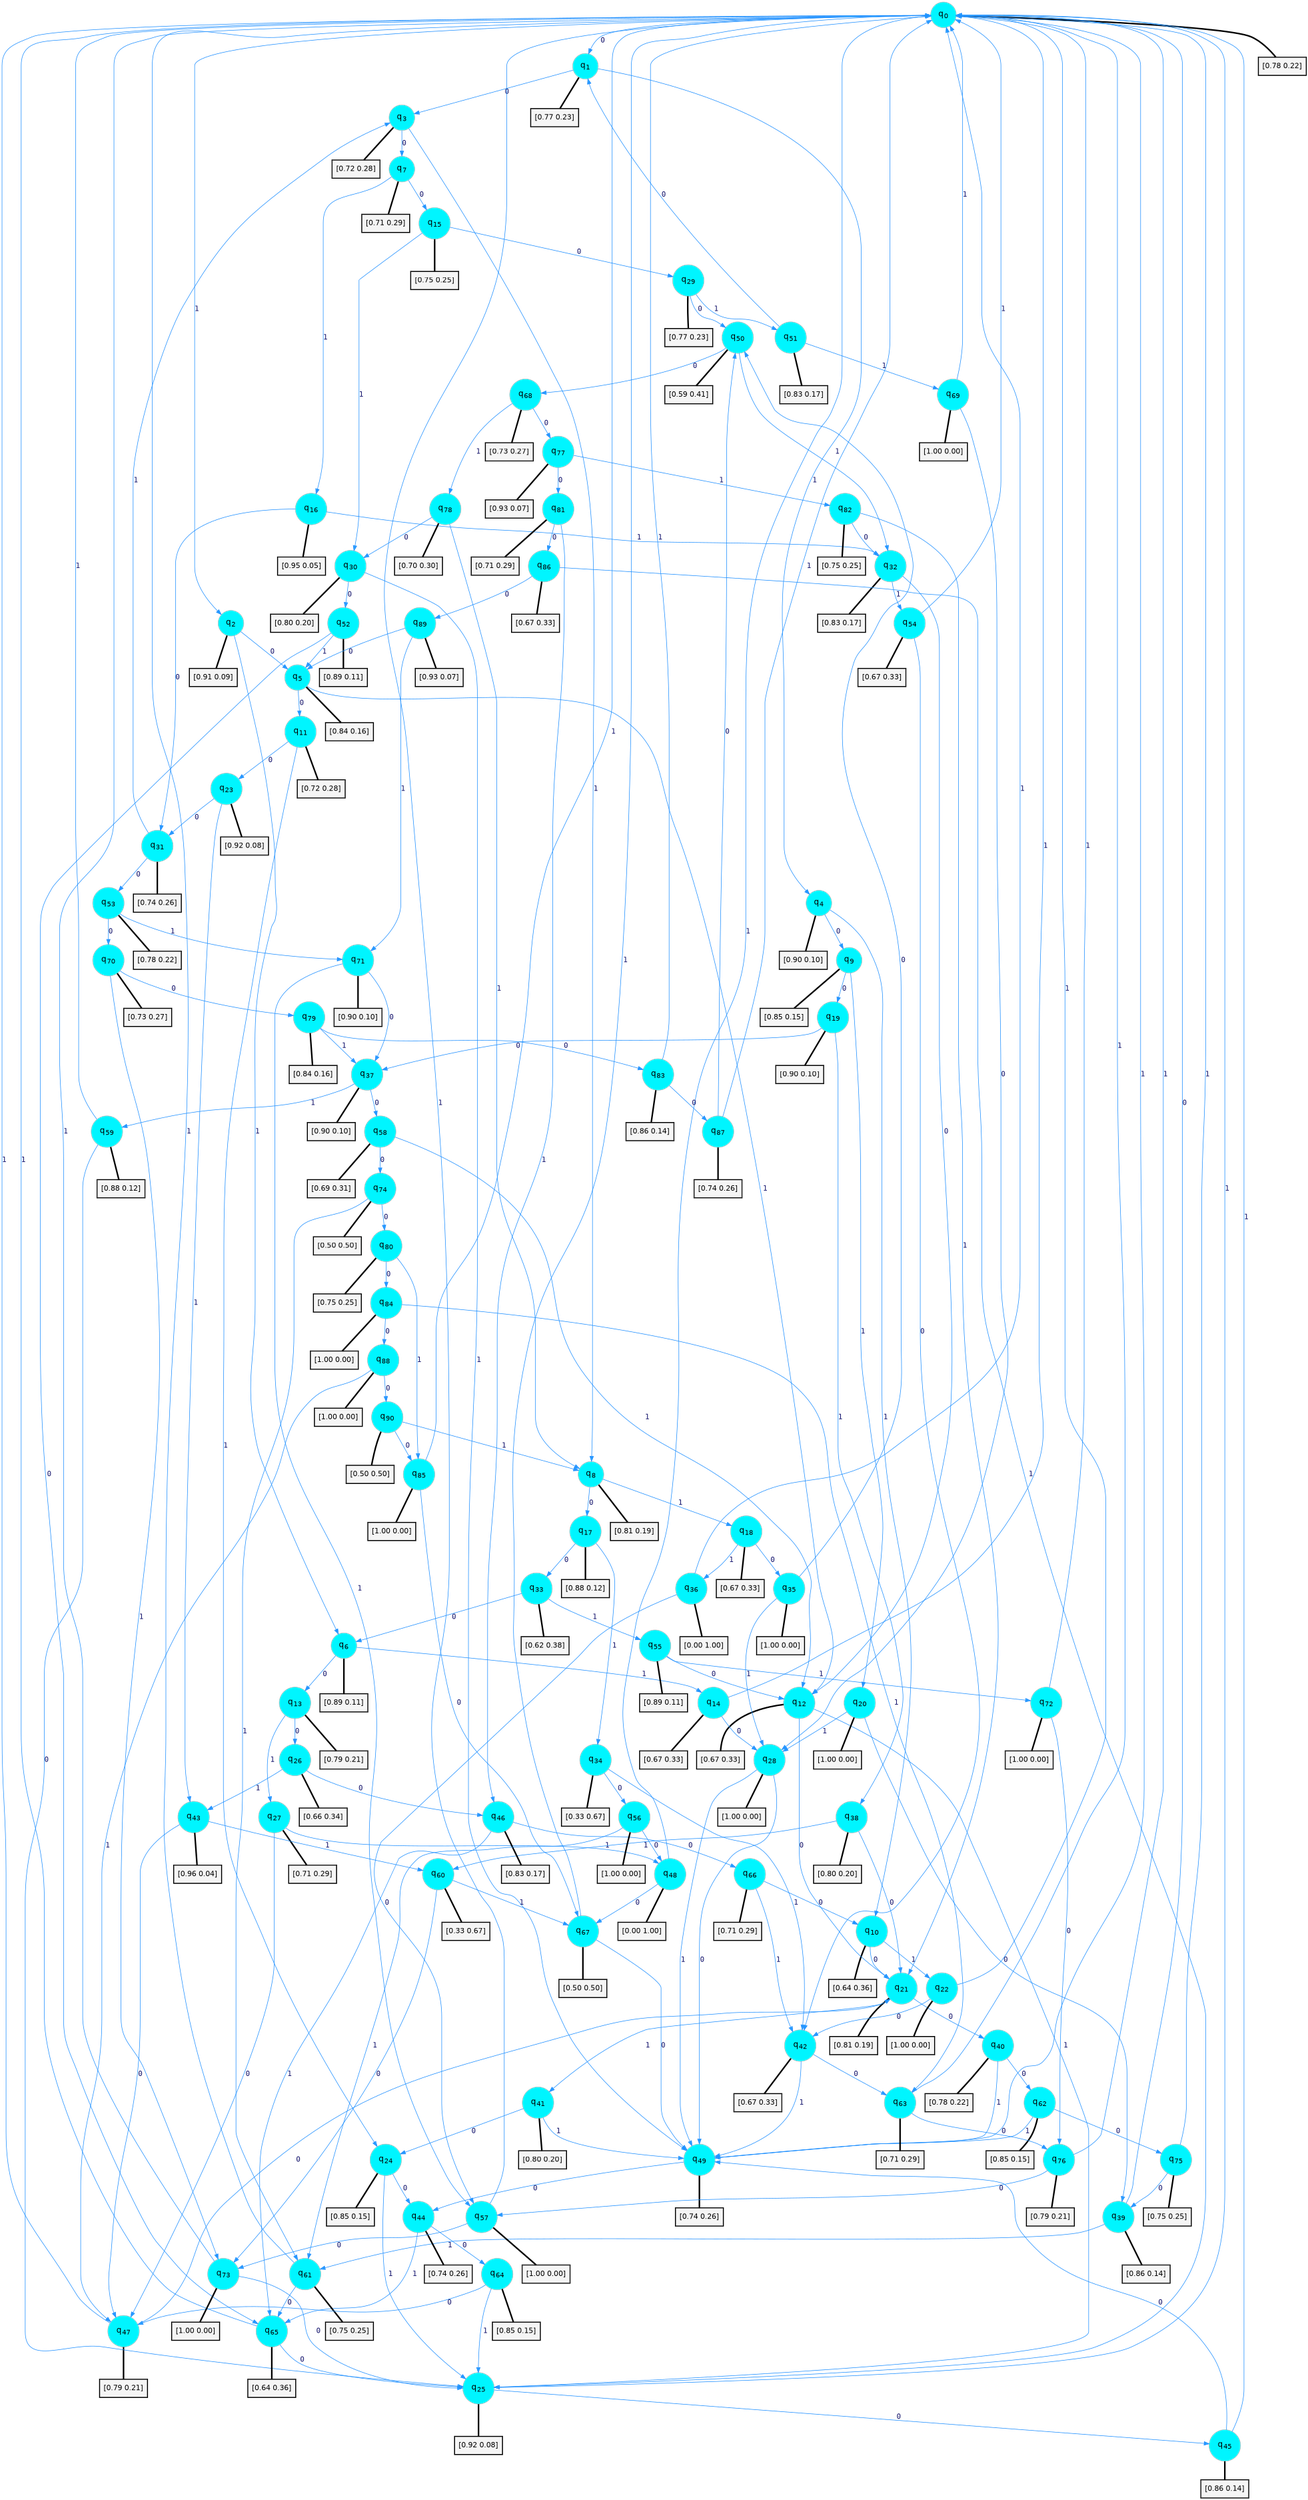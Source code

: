 digraph G {
graph [
bgcolor=transparent, dpi=300, rankdir=TD, size="40,25"];
node [
color=gray, fillcolor=turquoise1, fontcolor=black, fontname=Helvetica, fontsize=16, fontweight=bold, shape=circle, style=filled];
edge [
arrowsize=1, color=dodgerblue1, fontcolor=midnightblue, fontname=courier, fontweight=bold, penwidth=1, style=solid, weight=20];
0[label=<q<SUB>0</SUB>>];
1[label=<q<SUB>1</SUB>>];
2[label=<q<SUB>2</SUB>>];
3[label=<q<SUB>3</SUB>>];
4[label=<q<SUB>4</SUB>>];
5[label=<q<SUB>5</SUB>>];
6[label=<q<SUB>6</SUB>>];
7[label=<q<SUB>7</SUB>>];
8[label=<q<SUB>8</SUB>>];
9[label=<q<SUB>9</SUB>>];
10[label=<q<SUB>10</SUB>>];
11[label=<q<SUB>11</SUB>>];
12[label=<q<SUB>12</SUB>>];
13[label=<q<SUB>13</SUB>>];
14[label=<q<SUB>14</SUB>>];
15[label=<q<SUB>15</SUB>>];
16[label=<q<SUB>16</SUB>>];
17[label=<q<SUB>17</SUB>>];
18[label=<q<SUB>18</SUB>>];
19[label=<q<SUB>19</SUB>>];
20[label=<q<SUB>20</SUB>>];
21[label=<q<SUB>21</SUB>>];
22[label=<q<SUB>22</SUB>>];
23[label=<q<SUB>23</SUB>>];
24[label=<q<SUB>24</SUB>>];
25[label=<q<SUB>25</SUB>>];
26[label=<q<SUB>26</SUB>>];
27[label=<q<SUB>27</SUB>>];
28[label=<q<SUB>28</SUB>>];
29[label=<q<SUB>29</SUB>>];
30[label=<q<SUB>30</SUB>>];
31[label=<q<SUB>31</SUB>>];
32[label=<q<SUB>32</SUB>>];
33[label=<q<SUB>33</SUB>>];
34[label=<q<SUB>34</SUB>>];
35[label=<q<SUB>35</SUB>>];
36[label=<q<SUB>36</SUB>>];
37[label=<q<SUB>37</SUB>>];
38[label=<q<SUB>38</SUB>>];
39[label=<q<SUB>39</SUB>>];
40[label=<q<SUB>40</SUB>>];
41[label=<q<SUB>41</SUB>>];
42[label=<q<SUB>42</SUB>>];
43[label=<q<SUB>43</SUB>>];
44[label=<q<SUB>44</SUB>>];
45[label=<q<SUB>45</SUB>>];
46[label=<q<SUB>46</SUB>>];
47[label=<q<SUB>47</SUB>>];
48[label=<q<SUB>48</SUB>>];
49[label=<q<SUB>49</SUB>>];
50[label=<q<SUB>50</SUB>>];
51[label=<q<SUB>51</SUB>>];
52[label=<q<SUB>52</SUB>>];
53[label=<q<SUB>53</SUB>>];
54[label=<q<SUB>54</SUB>>];
55[label=<q<SUB>55</SUB>>];
56[label=<q<SUB>56</SUB>>];
57[label=<q<SUB>57</SUB>>];
58[label=<q<SUB>58</SUB>>];
59[label=<q<SUB>59</SUB>>];
60[label=<q<SUB>60</SUB>>];
61[label=<q<SUB>61</SUB>>];
62[label=<q<SUB>62</SUB>>];
63[label=<q<SUB>63</SUB>>];
64[label=<q<SUB>64</SUB>>];
65[label=<q<SUB>65</SUB>>];
66[label=<q<SUB>66</SUB>>];
67[label=<q<SUB>67</SUB>>];
68[label=<q<SUB>68</SUB>>];
69[label=<q<SUB>69</SUB>>];
70[label=<q<SUB>70</SUB>>];
71[label=<q<SUB>71</SUB>>];
72[label=<q<SUB>72</SUB>>];
73[label=<q<SUB>73</SUB>>];
74[label=<q<SUB>74</SUB>>];
75[label=<q<SUB>75</SUB>>];
76[label=<q<SUB>76</SUB>>];
77[label=<q<SUB>77</SUB>>];
78[label=<q<SUB>78</SUB>>];
79[label=<q<SUB>79</SUB>>];
80[label=<q<SUB>80</SUB>>];
81[label=<q<SUB>81</SUB>>];
82[label=<q<SUB>82</SUB>>];
83[label=<q<SUB>83</SUB>>];
84[label=<q<SUB>84</SUB>>];
85[label=<q<SUB>85</SUB>>];
86[label=<q<SUB>86</SUB>>];
87[label=<q<SUB>87</SUB>>];
88[label=<q<SUB>88</SUB>>];
89[label=<q<SUB>89</SUB>>];
90[label=<q<SUB>90</SUB>>];
91[label="[0.78 0.22]", shape=box,fontcolor=black, fontname=Helvetica, fontsize=14, penwidth=2, fillcolor=whitesmoke,color=black];
92[label="[0.77 0.23]", shape=box,fontcolor=black, fontname=Helvetica, fontsize=14, penwidth=2, fillcolor=whitesmoke,color=black];
93[label="[0.91 0.09]", shape=box,fontcolor=black, fontname=Helvetica, fontsize=14, penwidth=2, fillcolor=whitesmoke,color=black];
94[label="[0.72 0.28]", shape=box,fontcolor=black, fontname=Helvetica, fontsize=14, penwidth=2, fillcolor=whitesmoke,color=black];
95[label="[0.90 0.10]", shape=box,fontcolor=black, fontname=Helvetica, fontsize=14, penwidth=2, fillcolor=whitesmoke,color=black];
96[label="[0.84 0.16]", shape=box,fontcolor=black, fontname=Helvetica, fontsize=14, penwidth=2, fillcolor=whitesmoke,color=black];
97[label="[0.89 0.11]", shape=box,fontcolor=black, fontname=Helvetica, fontsize=14, penwidth=2, fillcolor=whitesmoke,color=black];
98[label="[0.71 0.29]", shape=box,fontcolor=black, fontname=Helvetica, fontsize=14, penwidth=2, fillcolor=whitesmoke,color=black];
99[label="[0.81 0.19]", shape=box,fontcolor=black, fontname=Helvetica, fontsize=14, penwidth=2, fillcolor=whitesmoke,color=black];
100[label="[0.85 0.15]", shape=box,fontcolor=black, fontname=Helvetica, fontsize=14, penwidth=2, fillcolor=whitesmoke,color=black];
101[label="[0.64 0.36]", shape=box,fontcolor=black, fontname=Helvetica, fontsize=14, penwidth=2, fillcolor=whitesmoke,color=black];
102[label="[0.72 0.28]", shape=box,fontcolor=black, fontname=Helvetica, fontsize=14, penwidth=2, fillcolor=whitesmoke,color=black];
103[label="[0.67 0.33]", shape=box,fontcolor=black, fontname=Helvetica, fontsize=14, penwidth=2, fillcolor=whitesmoke,color=black];
104[label="[0.79 0.21]", shape=box,fontcolor=black, fontname=Helvetica, fontsize=14, penwidth=2, fillcolor=whitesmoke,color=black];
105[label="[0.67 0.33]", shape=box,fontcolor=black, fontname=Helvetica, fontsize=14, penwidth=2, fillcolor=whitesmoke,color=black];
106[label="[0.75 0.25]", shape=box,fontcolor=black, fontname=Helvetica, fontsize=14, penwidth=2, fillcolor=whitesmoke,color=black];
107[label="[0.95 0.05]", shape=box,fontcolor=black, fontname=Helvetica, fontsize=14, penwidth=2, fillcolor=whitesmoke,color=black];
108[label="[0.88 0.12]", shape=box,fontcolor=black, fontname=Helvetica, fontsize=14, penwidth=2, fillcolor=whitesmoke,color=black];
109[label="[0.67 0.33]", shape=box,fontcolor=black, fontname=Helvetica, fontsize=14, penwidth=2, fillcolor=whitesmoke,color=black];
110[label="[0.90 0.10]", shape=box,fontcolor=black, fontname=Helvetica, fontsize=14, penwidth=2, fillcolor=whitesmoke,color=black];
111[label="[1.00 0.00]", shape=box,fontcolor=black, fontname=Helvetica, fontsize=14, penwidth=2, fillcolor=whitesmoke,color=black];
112[label="[0.81 0.19]", shape=box,fontcolor=black, fontname=Helvetica, fontsize=14, penwidth=2, fillcolor=whitesmoke,color=black];
113[label="[1.00 0.00]", shape=box,fontcolor=black, fontname=Helvetica, fontsize=14, penwidth=2, fillcolor=whitesmoke,color=black];
114[label="[0.92 0.08]", shape=box,fontcolor=black, fontname=Helvetica, fontsize=14, penwidth=2, fillcolor=whitesmoke,color=black];
115[label="[0.85 0.15]", shape=box,fontcolor=black, fontname=Helvetica, fontsize=14, penwidth=2, fillcolor=whitesmoke,color=black];
116[label="[0.92 0.08]", shape=box,fontcolor=black, fontname=Helvetica, fontsize=14, penwidth=2, fillcolor=whitesmoke,color=black];
117[label="[0.66 0.34]", shape=box,fontcolor=black, fontname=Helvetica, fontsize=14, penwidth=2, fillcolor=whitesmoke,color=black];
118[label="[0.71 0.29]", shape=box,fontcolor=black, fontname=Helvetica, fontsize=14, penwidth=2, fillcolor=whitesmoke,color=black];
119[label="[1.00 0.00]", shape=box,fontcolor=black, fontname=Helvetica, fontsize=14, penwidth=2, fillcolor=whitesmoke,color=black];
120[label="[0.77 0.23]", shape=box,fontcolor=black, fontname=Helvetica, fontsize=14, penwidth=2, fillcolor=whitesmoke,color=black];
121[label="[0.80 0.20]", shape=box,fontcolor=black, fontname=Helvetica, fontsize=14, penwidth=2, fillcolor=whitesmoke,color=black];
122[label="[0.74 0.26]", shape=box,fontcolor=black, fontname=Helvetica, fontsize=14, penwidth=2, fillcolor=whitesmoke,color=black];
123[label="[0.83 0.17]", shape=box,fontcolor=black, fontname=Helvetica, fontsize=14, penwidth=2, fillcolor=whitesmoke,color=black];
124[label="[0.62 0.38]", shape=box,fontcolor=black, fontname=Helvetica, fontsize=14, penwidth=2, fillcolor=whitesmoke,color=black];
125[label="[0.33 0.67]", shape=box,fontcolor=black, fontname=Helvetica, fontsize=14, penwidth=2, fillcolor=whitesmoke,color=black];
126[label="[1.00 0.00]", shape=box,fontcolor=black, fontname=Helvetica, fontsize=14, penwidth=2, fillcolor=whitesmoke,color=black];
127[label="[0.00 1.00]", shape=box,fontcolor=black, fontname=Helvetica, fontsize=14, penwidth=2, fillcolor=whitesmoke,color=black];
128[label="[0.90 0.10]", shape=box,fontcolor=black, fontname=Helvetica, fontsize=14, penwidth=2, fillcolor=whitesmoke,color=black];
129[label="[0.80 0.20]", shape=box,fontcolor=black, fontname=Helvetica, fontsize=14, penwidth=2, fillcolor=whitesmoke,color=black];
130[label="[0.86 0.14]", shape=box,fontcolor=black, fontname=Helvetica, fontsize=14, penwidth=2, fillcolor=whitesmoke,color=black];
131[label="[0.78 0.22]", shape=box,fontcolor=black, fontname=Helvetica, fontsize=14, penwidth=2, fillcolor=whitesmoke,color=black];
132[label="[0.80 0.20]", shape=box,fontcolor=black, fontname=Helvetica, fontsize=14, penwidth=2, fillcolor=whitesmoke,color=black];
133[label="[0.67 0.33]", shape=box,fontcolor=black, fontname=Helvetica, fontsize=14, penwidth=2, fillcolor=whitesmoke,color=black];
134[label="[0.96 0.04]", shape=box,fontcolor=black, fontname=Helvetica, fontsize=14, penwidth=2, fillcolor=whitesmoke,color=black];
135[label="[0.74 0.26]", shape=box,fontcolor=black, fontname=Helvetica, fontsize=14, penwidth=2, fillcolor=whitesmoke,color=black];
136[label="[0.86 0.14]", shape=box,fontcolor=black, fontname=Helvetica, fontsize=14, penwidth=2, fillcolor=whitesmoke,color=black];
137[label="[0.83 0.17]", shape=box,fontcolor=black, fontname=Helvetica, fontsize=14, penwidth=2, fillcolor=whitesmoke,color=black];
138[label="[0.79 0.21]", shape=box,fontcolor=black, fontname=Helvetica, fontsize=14, penwidth=2, fillcolor=whitesmoke,color=black];
139[label="[0.00 1.00]", shape=box,fontcolor=black, fontname=Helvetica, fontsize=14, penwidth=2, fillcolor=whitesmoke,color=black];
140[label="[0.74 0.26]", shape=box,fontcolor=black, fontname=Helvetica, fontsize=14, penwidth=2, fillcolor=whitesmoke,color=black];
141[label="[0.59 0.41]", shape=box,fontcolor=black, fontname=Helvetica, fontsize=14, penwidth=2, fillcolor=whitesmoke,color=black];
142[label="[0.83 0.17]", shape=box,fontcolor=black, fontname=Helvetica, fontsize=14, penwidth=2, fillcolor=whitesmoke,color=black];
143[label="[0.89 0.11]", shape=box,fontcolor=black, fontname=Helvetica, fontsize=14, penwidth=2, fillcolor=whitesmoke,color=black];
144[label="[0.78 0.22]", shape=box,fontcolor=black, fontname=Helvetica, fontsize=14, penwidth=2, fillcolor=whitesmoke,color=black];
145[label="[0.67 0.33]", shape=box,fontcolor=black, fontname=Helvetica, fontsize=14, penwidth=2, fillcolor=whitesmoke,color=black];
146[label="[0.89 0.11]", shape=box,fontcolor=black, fontname=Helvetica, fontsize=14, penwidth=2, fillcolor=whitesmoke,color=black];
147[label="[1.00 0.00]", shape=box,fontcolor=black, fontname=Helvetica, fontsize=14, penwidth=2, fillcolor=whitesmoke,color=black];
148[label="[1.00 0.00]", shape=box,fontcolor=black, fontname=Helvetica, fontsize=14, penwidth=2, fillcolor=whitesmoke,color=black];
149[label="[0.69 0.31]", shape=box,fontcolor=black, fontname=Helvetica, fontsize=14, penwidth=2, fillcolor=whitesmoke,color=black];
150[label="[0.88 0.12]", shape=box,fontcolor=black, fontname=Helvetica, fontsize=14, penwidth=2, fillcolor=whitesmoke,color=black];
151[label="[0.33 0.67]", shape=box,fontcolor=black, fontname=Helvetica, fontsize=14, penwidth=2, fillcolor=whitesmoke,color=black];
152[label="[0.75 0.25]", shape=box,fontcolor=black, fontname=Helvetica, fontsize=14, penwidth=2, fillcolor=whitesmoke,color=black];
153[label="[0.85 0.15]", shape=box,fontcolor=black, fontname=Helvetica, fontsize=14, penwidth=2, fillcolor=whitesmoke,color=black];
154[label="[0.71 0.29]", shape=box,fontcolor=black, fontname=Helvetica, fontsize=14, penwidth=2, fillcolor=whitesmoke,color=black];
155[label="[0.85 0.15]", shape=box,fontcolor=black, fontname=Helvetica, fontsize=14, penwidth=2, fillcolor=whitesmoke,color=black];
156[label="[0.64 0.36]", shape=box,fontcolor=black, fontname=Helvetica, fontsize=14, penwidth=2, fillcolor=whitesmoke,color=black];
157[label="[0.71 0.29]", shape=box,fontcolor=black, fontname=Helvetica, fontsize=14, penwidth=2, fillcolor=whitesmoke,color=black];
158[label="[0.50 0.50]", shape=box,fontcolor=black, fontname=Helvetica, fontsize=14, penwidth=2, fillcolor=whitesmoke,color=black];
159[label="[0.73 0.27]", shape=box,fontcolor=black, fontname=Helvetica, fontsize=14, penwidth=2, fillcolor=whitesmoke,color=black];
160[label="[1.00 0.00]", shape=box,fontcolor=black, fontname=Helvetica, fontsize=14, penwidth=2, fillcolor=whitesmoke,color=black];
161[label="[0.73 0.27]", shape=box,fontcolor=black, fontname=Helvetica, fontsize=14, penwidth=2, fillcolor=whitesmoke,color=black];
162[label="[0.90 0.10]", shape=box,fontcolor=black, fontname=Helvetica, fontsize=14, penwidth=2, fillcolor=whitesmoke,color=black];
163[label="[1.00 0.00]", shape=box,fontcolor=black, fontname=Helvetica, fontsize=14, penwidth=2, fillcolor=whitesmoke,color=black];
164[label="[1.00 0.00]", shape=box,fontcolor=black, fontname=Helvetica, fontsize=14, penwidth=2, fillcolor=whitesmoke,color=black];
165[label="[0.50 0.50]", shape=box,fontcolor=black, fontname=Helvetica, fontsize=14, penwidth=2, fillcolor=whitesmoke,color=black];
166[label="[0.75 0.25]", shape=box,fontcolor=black, fontname=Helvetica, fontsize=14, penwidth=2, fillcolor=whitesmoke,color=black];
167[label="[0.79 0.21]", shape=box,fontcolor=black, fontname=Helvetica, fontsize=14, penwidth=2, fillcolor=whitesmoke,color=black];
168[label="[0.93 0.07]", shape=box,fontcolor=black, fontname=Helvetica, fontsize=14, penwidth=2, fillcolor=whitesmoke,color=black];
169[label="[0.70 0.30]", shape=box,fontcolor=black, fontname=Helvetica, fontsize=14, penwidth=2, fillcolor=whitesmoke,color=black];
170[label="[0.84 0.16]", shape=box,fontcolor=black, fontname=Helvetica, fontsize=14, penwidth=2, fillcolor=whitesmoke,color=black];
171[label="[0.75 0.25]", shape=box,fontcolor=black, fontname=Helvetica, fontsize=14, penwidth=2, fillcolor=whitesmoke,color=black];
172[label="[0.71 0.29]", shape=box,fontcolor=black, fontname=Helvetica, fontsize=14, penwidth=2, fillcolor=whitesmoke,color=black];
173[label="[0.75 0.25]", shape=box,fontcolor=black, fontname=Helvetica, fontsize=14, penwidth=2, fillcolor=whitesmoke,color=black];
174[label="[0.86 0.14]", shape=box,fontcolor=black, fontname=Helvetica, fontsize=14, penwidth=2, fillcolor=whitesmoke,color=black];
175[label="[1.00 0.00]", shape=box,fontcolor=black, fontname=Helvetica, fontsize=14, penwidth=2, fillcolor=whitesmoke,color=black];
176[label="[1.00 0.00]", shape=box,fontcolor=black, fontname=Helvetica, fontsize=14, penwidth=2, fillcolor=whitesmoke,color=black];
177[label="[0.67 0.33]", shape=box,fontcolor=black, fontname=Helvetica, fontsize=14, penwidth=2, fillcolor=whitesmoke,color=black];
178[label="[0.74 0.26]", shape=box,fontcolor=black, fontname=Helvetica, fontsize=14, penwidth=2, fillcolor=whitesmoke,color=black];
179[label="[1.00 0.00]", shape=box,fontcolor=black, fontname=Helvetica, fontsize=14, penwidth=2, fillcolor=whitesmoke,color=black];
180[label="[0.93 0.07]", shape=box,fontcolor=black, fontname=Helvetica, fontsize=14, penwidth=2, fillcolor=whitesmoke,color=black];
181[label="[0.50 0.50]", shape=box,fontcolor=black, fontname=Helvetica, fontsize=14, penwidth=2, fillcolor=whitesmoke,color=black];
0->1 [label=0];
0->2 [label=1];
0->91 [arrowhead=none, penwidth=3,color=black];
1->3 [label=0];
1->4 [label=1];
1->92 [arrowhead=none, penwidth=3,color=black];
2->5 [label=0];
2->6 [label=1];
2->93 [arrowhead=none, penwidth=3,color=black];
3->7 [label=0];
3->8 [label=1];
3->94 [arrowhead=none, penwidth=3,color=black];
4->9 [label=0];
4->10 [label=1];
4->95 [arrowhead=none, penwidth=3,color=black];
5->11 [label=0];
5->12 [label=1];
5->96 [arrowhead=none, penwidth=3,color=black];
6->13 [label=0];
6->14 [label=1];
6->97 [arrowhead=none, penwidth=3,color=black];
7->15 [label=0];
7->16 [label=1];
7->98 [arrowhead=none, penwidth=3,color=black];
8->17 [label=0];
8->18 [label=1];
8->99 [arrowhead=none, penwidth=3,color=black];
9->19 [label=0];
9->20 [label=1];
9->100 [arrowhead=none, penwidth=3,color=black];
10->21 [label=0];
10->22 [label=1];
10->101 [arrowhead=none, penwidth=3,color=black];
11->23 [label=0];
11->24 [label=1];
11->102 [arrowhead=none, penwidth=3,color=black];
12->21 [label=0];
12->25 [label=1];
12->103 [arrowhead=none, penwidth=3,color=black];
13->26 [label=0];
13->27 [label=1];
13->104 [arrowhead=none, penwidth=3,color=black];
14->28 [label=0];
14->0 [label=1];
14->105 [arrowhead=none, penwidth=3,color=black];
15->29 [label=0];
15->30 [label=1];
15->106 [arrowhead=none, penwidth=3,color=black];
16->31 [label=0];
16->32 [label=1];
16->107 [arrowhead=none, penwidth=3,color=black];
17->33 [label=0];
17->34 [label=1];
17->108 [arrowhead=none, penwidth=3,color=black];
18->35 [label=0];
18->36 [label=1];
18->109 [arrowhead=none, penwidth=3,color=black];
19->37 [label=0];
19->38 [label=1];
19->110 [arrowhead=none, penwidth=3,color=black];
20->39 [label=0];
20->28 [label=1];
20->111 [arrowhead=none, penwidth=3,color=black];
21->40 [label=0];
21->41 [label=1];
21->112 [arrowhead=none, penwidth=3,color=black];
22->42 [label=0];
22->0 [label=1];
22->113 [arrowhead=none, penwidth=3,color=black];
23->31 [label=0];
23->43 [label=1];
23->114 [arrowhead=none, penwidth=3,color=black];
24->44 [label=0];
24->25 [label=1];
24->115 [arrowhead=none, penwidth=3,color=black];
25->45 [label=0];
25->0 [label=1];
25->116 [arrowhead=none, penwidth=3,color=black];
26->46 [label=0];
26->43 [label=1];
26->117 [arrowhead=none, penwidth=3,color=black];
27->47 [label=0];
27->48 [label=1];
27->118 [arrowhead=none, penwidth=3,color=black];
28->49 [label=0];
28->49 [label=1];
28->119 [arrowhead=none, penwidth=3,color=black];
29->50 [label=0];
29->51 [label=1];
29->120 [arrowhead=none, penwidth=3,color=black];
30->52 [label=0];
30->49 [label=1];
30->121 [arrowhead=none, penwidth=3,color=black];
31->53 [label=0];
31->3 [label=1];
31->122 [arrowhead=none, penwidth=3,color=black];
32->12 [label=0];
32->54 [label=1];
32->123 [arrowhead=none, penwidth=3,color=black];
33->6 [label=0];
33->55 [label=1];
33->124 [arrowhead=none, penwidth=3,color=black];
34->56 [label=0];
34->42 [label=1];
34->125 [arrowhead=none, penwidth=3,color=black];
35->50 [label=0];
35->28 [label=1];
35->126 [arrowhead=none, penwidth=3,color=black];
36->57 [label=0];
36->0 [label=1];
36->127 [arrowhead=none, penwidth=3,color=black];
37->58 [label=0];
37->59 [label=1];
37->128 [arrowhead=none, penwidth=3,color=black];
38->21 [label=0];
38->60 [label=1];
38->129 [arrowhead=none, penwidth=3,color=black];
39->0 [label=0];
39->61 [label=1];
39->130 [arrowhead=none, penwidth=3,color=black];
40->62 [label=0];
40->49 [label=1];
40->131 [arrowhead=none, penwidth=3,color=black];
41->24 [label=0];
41->49 [label=1];
41->132 [arrowhead=none, penwidth=3,color=black];
42->63 [label=0];
42->49 [label=1];
42->133 [arrowhead=none, penwidth=3,color=black];
43->47 [label=0];
43->60 [label=1];
43->134 [arrowhead=none, penwidth=3,color=black];
44->64 [label=0];
44->65 [label=1];
44->135 [arrowhead=none, penwidth=3,color=black];
45->49 [label=0];
45->0 [label=1];
45->136 [arrowhead=none, penwidth=3,color=black];
46->66 [label=0];
46->65 [label=1];
46->137 [arrowhead=none, penwidth=3,color=black];
47->21 [label=0];
47->0 [label=1];
47->138 [arrowhead=none, penwidth=3,color=black];
48->67 [label=0];
48->0 [label=1];
48->139 [arrowhead=none, penwidth=3,color=black];
49->44 [label=0];
49->0 [label=1];
49->140 [arrowhead=none, penwidth=3,color=black];
50->68 [label=0];
50->32 [label=1];
50->141 [arrowhead=none, penwidth=3,color=black];
51->1 [label=0];
51->69 [label=1];
51->142 [arrowhead=none, penwidth=3,color=black];
52->65 [label=0];
52->5 [label=1];
52->143 [arrowhead=none, penwidth=3,color=black];
53->70 [label=0];
53->71 [label=1];
53->144 [arrowhead=none, penwidth=3,color=black];
54->42 [label=0];
54->0 [label=1];
54->145 [arrowhead=none, penwidth=3,color=black];
55->12 [label=0];
55->72 [label=1];
55->146 [arrowhead=none, penwidth=3,color=black];
56->48 [label=0];
56->61 [label=1];
56->147 [arrowhead=none, penwidth=3,color=black];
57->73 [label=0];
57->0 [label=1];
57->148 [arrowhead=none, penwidth=3,color=black];
58->74 [label=0];
58->12 [label=1];
58->149 [arrowhead=none, penwidth=3,color=black];
59->25 [label=0];
59->0 [label=1];
59->150 [arrowhead=none, penwidth=3,color=black];
60->73 [label=0];
60->67 [label=1];
60->151 [arrowhead=none, penwidth=3,color=black];
61->65 [label=0];
61->0 [label=1];
61->152 [arrowhead=none, penwidth=3,color=black];
62->75 [label=0];
62->49 [label=1];
62->153 [arrowhead=none, penwidth=3,color=black];
63->76 [label=0];
63->0 [label=1];
63->154 [arrowhead=none, penwidth=3,color=black];
64->47 [label=0];
64->25 [label=1];
64->155 [arrowhead=none, penwidth=3,color=black];
65->25 [label=0];
65->0 [label=1];
65->156 [arrowhead=none, penwidth=3,color=black];
66->10 [label=0];
66->42 [label=1];
66->157 [arrowhead=none, penwidth=3,color=black];
67->49 [label=0];
67->0 [label=1];
67->158 [arrowhead=none, penwidth=3,color=black];
68->77 [label=0];
68->78 [label=1];
68->159 [arrowhead=none, penwidth=3,color=black];
69->28 [label=0];
69->0 [label=1];
69->160 [arrowhead=none, penwidth=3,color=black];
70->79 [label=0];
70->73 [label=1];
70->161 [arrowhead=none, penwidth=3,color=black];
71->37 [label=0];
71->57 [label=1];
71->162 [arrowhead=none, penwidth=3,color=black];
72->76 [label=0];
72->0 [label=1];
72->163 [arrowhead=none, penwidth=3,color=black];
73->25 [label=0];
73->0 [label=1];
73->164 [arrowhead=none, penwidth=3,color=black];
74->80 [label=0];
74->61 [label=1];
74->165 [arrowhead=none, penwidth=3,color=black];
75->39 [label=0];
75->0 [label=1];
75->166 [arrowhead=none, penwidth=3,color=black];
76->57 [label=0];
76->0 [label=1];
76->167 [arrowhead=none, penwidth=3,color=black];
77->81 [label=0];
77->82 [label=1];
77->168 [arrowhead=none, penwidth=3,color=black];
78->30 [label=0];
78->8 [label=1];
78->169 [arrowhead=none, penwidth=3,color=black];
79->83 [label=0];
79->37 [label=1];
79->170 [arrowhead=none, penwidth=3,color=black];
80->84 [label=0];
80->85 [label=1];
80->171 [arrowhead=none, penwidth=3,color=black];
81->86 [label=0];
81->46 [label=1];
81->172 [arrowhead=none, penwidth=3,color=black];
82->32 [label=0];
82->21 [label=1];
82->173 [arrowhead=none, penwidth=3,color=black];
83->87 [label=0];
83->0 [label=1];
83->174 [arrowhead=none, penwidth=3,color=black];
84->88 [label=0];
84->63 [label=1];
84->175 [arrowhead=none, penwidth=3,color=black];
85->67 [label=0];
85->0 [label=1];
85->176 [arrowhead=none, penwidth=3,color=black];
86->89 [label=0];
86->25 [label=1];
86->177 [arrowhead=none, penwidth=3,color=black];
87->50 [label=0];
87->0 [label=1];
87->178 [arrowhead=none, penwidth=3,color=black];
88->90 [label=0];
88->47 [label=1];
88->179 [arrowhead=none, penwidth=3,color=black];
89->5 [label=0];
89->71 [label=1];
89->180 [arrowhead=none, penwidth=3,color=black];
90->85 [label=0];
90->8 [label=1];
90->181 [arrowhead=none, penwidth=3,color=black];
}
